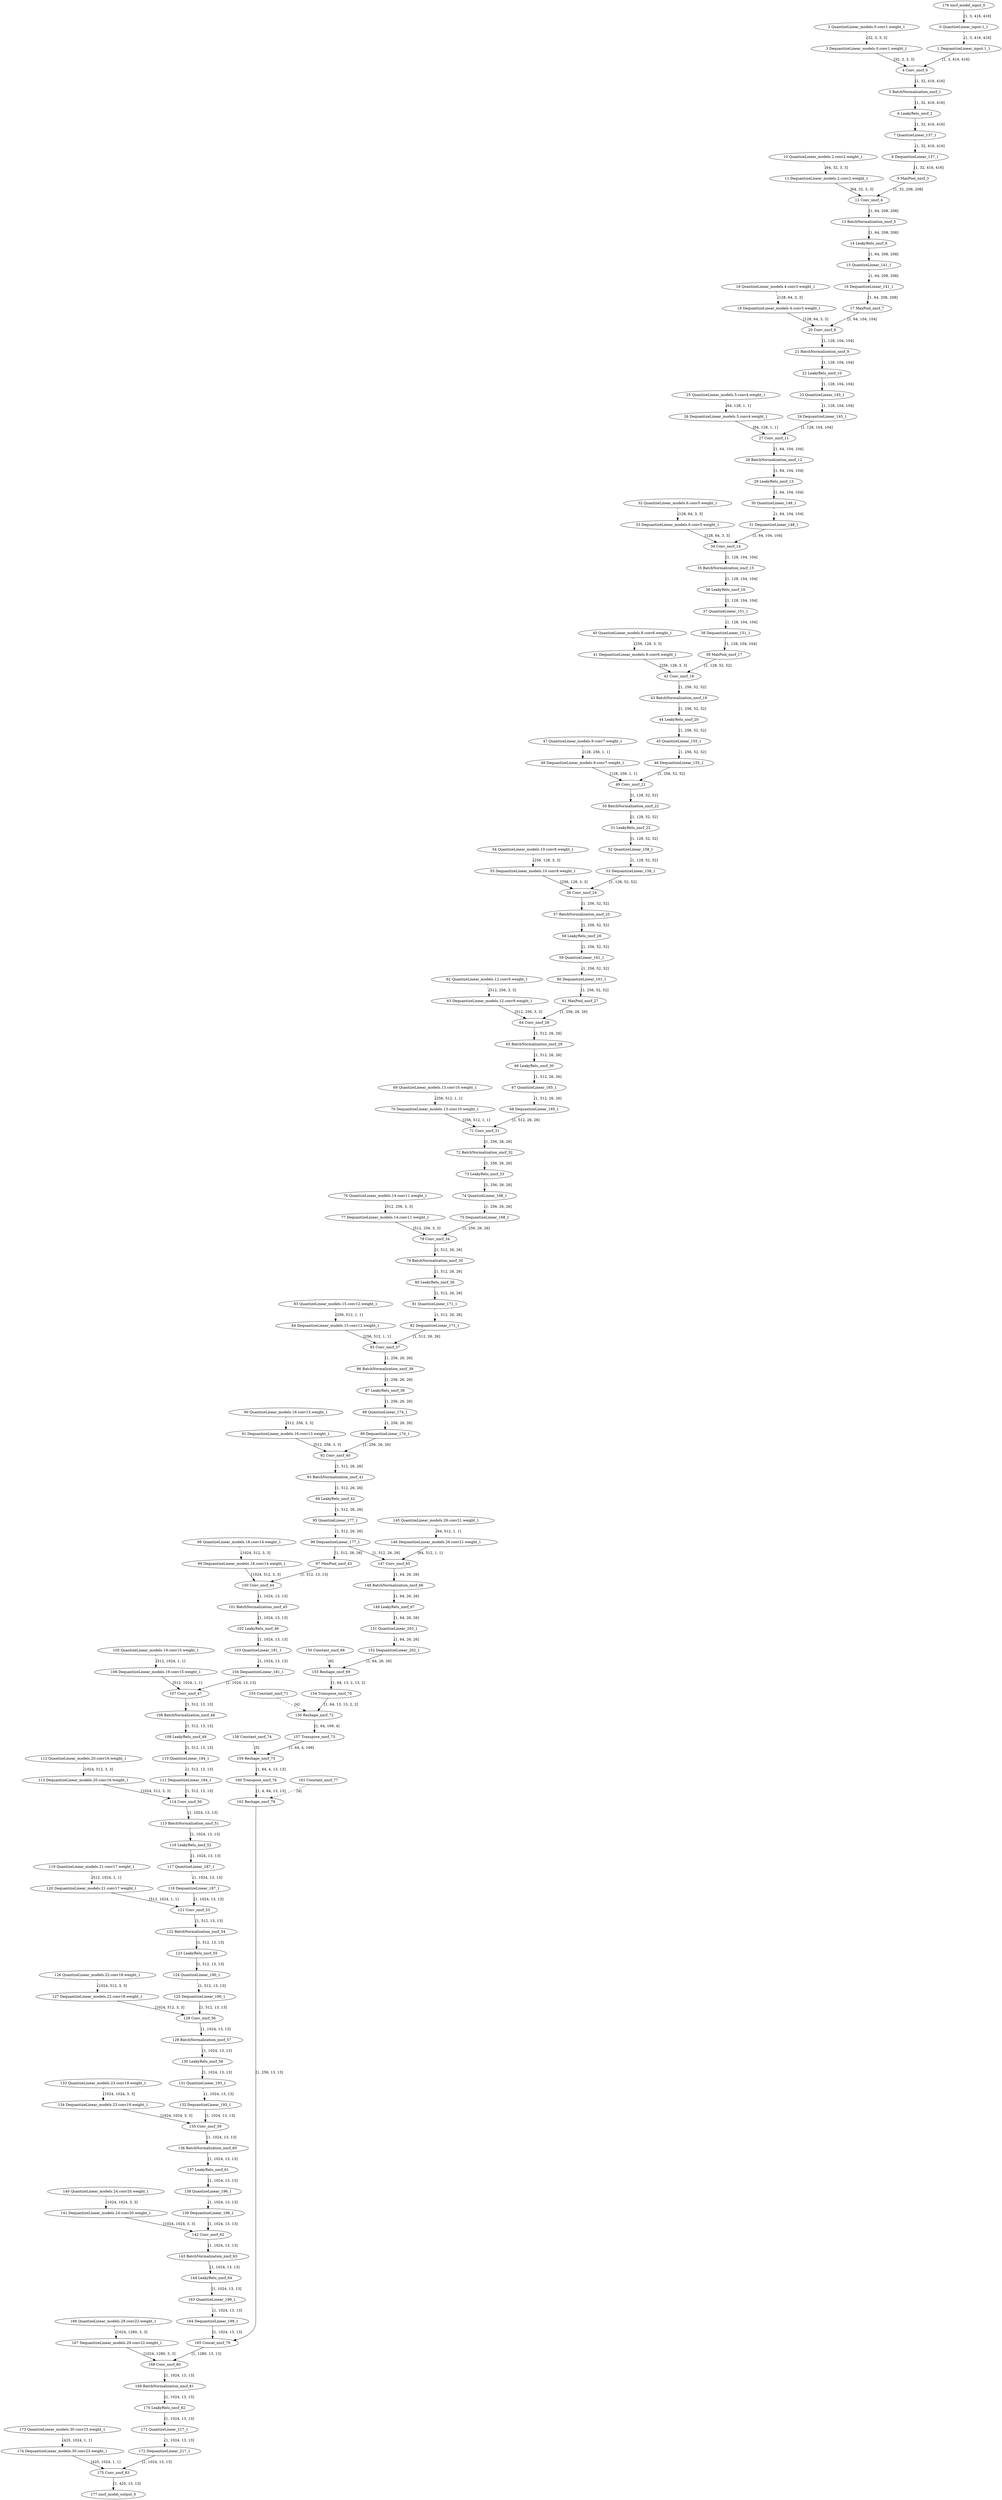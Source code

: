 strict digraph  {
"0 QuantizeLinear_input.1_1" [id=0, type=QuantizeLinear];
"1 DequantizeLinear_input.1_1" [id=1, type=DequantizeLinear];
"2 QuantizeLinear_models.0.conv1.weight_1" [id=2, type=QuantizeLinear];
"3 DequantizeLinear_models.0.conv1.weight_1" [id=3, type=DequantizeLinear];
"4 Conv_nncf_0" [id=4, type=Conv];
"5 BatchNormalization_nncf_1" [id=5, type=BatchNormalization];
"6 LeakyRelu_nncf_2" [id=6, type=LeakyRelu];
"7 QuantizeLinear_137_1" [id=7, type=QuantizeLinear];
"8 DequantizeLinear_137_1" [id=8, type=DequantizeLinear];
"9 MaxPool_nncf_3" [id=9, type=MaxPool];
"10 QuantizeLinear_models.2.conv2.weight_1" [id=10, type=QuantizeLinear];
"11 DequantizeLinear_models.2.conv2.weight_1" [id=11, type=DequantizeLinear];
"12 Conv_nncf_4" [id=12, type=Conv];
"13 BatchNormalization_nncf_5" [id=13, type=BatchNormalization];
"14 LeakyRelu_nncf_6" [id=14, type=LeakyRelu];
"15 QuantizeLinear_141_1" [id=15, type=QuantizeLinear];
"16 DequantizeLinear_141_1" [id=16, type=DequantizeLinear];
"17 MaxPool_nncf_7" [id=17, type=MaxPool];
"18 QuantizeLinear_models.4.conv3.weight_1" [id=18, type=QuantizeLinear];
"19 DequantizeLinear_models.4.conv3.weight_1" [id=19, type=DequantizeLinear];
"20 Conv_nncf_8" [id=20, type=Conv];
"21 BatchNormalization_nncf_9" [id=21, type=BatchNormalization];
"22 LeakyRelu_nncf_10" [id=22, type=LeakyRelu];
"23 QuantizeLinear_145_1" [id=23, type=QuantizeLinear];
"24 DequantizeLinear_145_1" [id=24, type=DequantizeLinear];
"25 QuantizeLinear_models.5.conv4.weight_1" [id=25, type=QuantizeLinear];
"26 DequantizeLinear_models.5.conv4.weight_1" [id=26, type=DequantizeLinear];
"27 Conv_nncf_11" [id=27, type=Conv];
"28 BatchNormalization_nncf_12" [id=28, type=BatchNormalization];
"29 LeakyRelu_nncf_13" [id=29, type=LeakyRelu];
"30 QuantizeLinear_148_1" [id=30, type=QuantizeLinear];
"31 DequantizeLinear_148_1" [id=31, type=DequantizeLinear];
"32 QuantizeLinear_models.6.conv5.weight_1" [id=32, type=QuantizeLinear];
"33 DequantizeLinear_models.6.conv5.weight_1" [id=33, type=DequantizeLinear];
"34 Conv_nncf_14" [id=34, type=Conv];
"35 BatchNormalization_nncf_15" [id=35, type=BatchNormalization];
"36 LeakyRelu_nncf_16" [id=36, type=LeakyRelu];
"37 QuantizeLinear_151_1" [id=37, type=QuantizeLinear];
"38 DequantizeLinear_151_1" [id=38, type=DequantizeLinear];
"39 MaxPool_nncf_17" [id=39, type=MaxPool];
"40 QuantizeLinear_models.8.conv6.weight_1" [id=40, type=QuantizeLinear];
"41 DequantizeLinear_models.8.conv6.weight_1" [id=41, type=DequantizeLinear];
"42 Conv_nncf_18" [id=42, type=Conv];
"43 BatchNormalization_nncf_19" [id=43, type=BatchNormalization];
"44 LeakyRelu_nncf_20" [id=44, type=LeakyRelu];
"45 QuantizeLinear_155_1" [id=45, type=QuantizeLinear];
"46 DequantizeLinear_155_1" [id=46, type=DequantizeLinear];
"47 QuantizeLinear_models.9.conv7.weight_1" [id=47, type=QuantizeLinear];
"48 DequantizeLinear_models.9.conv7.weight_1" [id=48, type=DequantizeLinear];
"49 Conv_nncf_21" [id=49, type=Conv];
"50 BatchNormalization_nncf_22" [id=50, type=BatchNormalization];
"51 LeakyRelu_nncf_23" [id=51, type=LeakyRelu];
"52 QuantizeLinear_158_1" [id=52, type=QuantizeLinear];
"53 DequantizeLinear_158_1" [id=53, type=DequantizeLinear];
"54 QuantizeLinear_models.10.conv8.weight_1" [id=54, type=QuantizeLinear];
"55 DequantizeLinear_models.10.conv8.weight_1" [id=55, type=DequantizeLinear];
"56 Conv_nncf_24" [id=56, type=Conv];
"57 BatchNormalization_nncf_25" [id=57, type=BatchNormalization];
"58 LeakyRelu_nncf_26" [id=58, type=LeakyRelu];
"59 QuantizeLinear_161_1" [id=59, type=QuantizeLinear];
"60 DequantizeLinear_161_1" [id=60, type=DequantizeLinear];
"61 MaxPool_nncf_27" [id=61, type=MaxPool];
"62 QuantizeLinear_models.12.conv9.weight_1" [id=62, type=QuantizeLinear];
"63 DequantizeLinear_models.12.conv9.weight_1" [id=63, type=DequantizeLinear];
"64 Conv_nncf_28" [id=64, type=Conv];
"65 BatchNormalization_nncf_29" [id=65, type=BatchNormalization];
"66 LeakyRelu_nncf_30" [id=66, type=LeakyRelu];
"67 QuantizeLinear_165_1" [id=67, type=QuantizeLinear];
"68 DequantizeLinear_165_1" [id=68, type=DequantizeLinear];
"69 QuantizeLinear_models.13.conv10.weight_1" [id=69, type=QuantizeLinear];
"70 DequantizeLinear_models.13.conv10.weight_1" [id=70, type=DequantizeLinear];
"71 Conv_nncf_31" [id=71, type=Conv];
"72 BatchNormalization_nncf_32" [id=72, type=BatchNormalization];
"73 LeakyRelu_nncf_33" [id=73, type=LeakyRelu];
"74 QuantizeLinear_168_1" [id=74, type=QuantizeLinear];
"75 DequantizeLinear_168_1" [id=75, type=DequantizeLinear];
"76 QuantizeLinear_models.14.conv11.weight_1" [id=76, type=QuantizeLinear];
"77 DequantizeLinear_models.14.conv11.weight_1" [id=77, type=DequantizeLinear];
"78 Conv_nncf_34" [id=78, type=Conv];
"79 BatchNormalization_nncf_35" [id=79, type=BatchNormalization];
"80 LeakyRelu_nncf_36" [id=80, type=LeakyRelu];
"81 QuantizeLinear_171_1" [id=81, type=QuantizeLinear];
"82 DequantizeLinear_171_1" [id=82, type=DequantizeLinear];
"83 QuantizeLinear_models.15.conv12.weight_1" [id=83, type=QuantizeLinear];
"84 DequantizeLinear_models.15.conv12.weight_1" [id=84, type=DequantizeLinear];
"85 Conv_nncf_37" [id=85, type=Conv];
"86 BatchNormalization_nncf_38" [id=86, type=BatchNormalization];
"87 LeakyRelu_nncf_39" [id=87, type=LeakyRelu];
"88 QuantizeLinear_174_1" [id=88, type=QuantizeLinear];
"89 DequantizeLinear_174_1" [id=89, type=DequantizeLinear];
"90 QuantizeLinear_models.16.conv13.weight_1" [id=90, type=QuantizeLinear];
"91 DequantizeLinear_models.16.conv13.weight_1" [id=91, type=DequantizeLinear];
"92 Conv_nncf_40" [id=92, type=Conv];
"93 BatchNormalization_nncf_41" [id=93, type=BatchNormalization];
"94 LeakyRelu_nncf_42" [id=94, type=LeakyRelu];
"95 QuantizeLinear_177_1" [id=95, type=QuantizeLinear];
"96 DequantizeLinear_177_1" [id=96, type=DequantizeLinear];
"97 MaxPool_nncf_43" [id=97, type=MaxPool];
"98 QuantizeLinear_models.18.conv14.weight_1" [id=98, type=QuantizeLinear];
"99 DequantizeLinear_models.18.conv14.weight_1" [id=99, type=DequantizeLinear];
"100 Conv_nncf_44" [id=100, type=Conv];
"101 BatchNormalization_nncf_45" [id=101, type=BatchNormalization];
"102 LeakyRelu_nncf_46" [id=102, type=LeakyRelu];
"103 QuantizeLinear_181_1" [id=103, type=QuantizeLinear];
"104 DequantizeLinear_181_1" [id=104, type=DequantizeLinear];
"105 QuantizeLinear_models.19.conv15.weight_1" [id=105, type=QuantizeLinear];
"106 DequantizeLinear_models.19.conv15.weight_1" [id=106, type=DequantizeLinear];
"107 Conv_nncf_47" [id=107, type=Conv];
"108 BatchNormalization_nncf_48" [id=108, type=BatchNormalization];
"109 LeakyRelu_nncf_49" [id=109, type=LeakyRelu];
"110 QuantizeLinear_184_1" [id=110, type=QuantizeLinear];
"111 DequantizeLinear_184_1" [id=111, type=DequantizeLinear];
"112 QuantizeLinear_models.20.conv16.weight_1" [id=112, type=QuantizeLinear];
"113 DequantizeLinear_models.20.conv16.weight_1" [id=113, type=DequantizeLinear];
"114 Conv_nncf_50" [id=114, type=Conv];
"115 BatchNormalization_nncf_51" [id=115, type=BatchNormalization];
"116 LeakyRelu_nncf_52" [id=116, type=LeakyRelu];
"117 QuantizeLinear_187_1" [id=117, type=QuantizeLinear];
"118 DequantizeLinear_187_1" [id=118, type=DequantizeLinear];
"119 QuantizeLinear_models.21.conv17.weight_1" [id=119, type=QuantizeLinear];
"120 DequantizeLinear_models.21.conv17.weight_1" [id=120, type=DequantizeLinear];
"121 Conv_nncf_53" [id=121, type=Conv];
"122 BatchNormalization_nncf_54" [id=122, type=BatchNormalization];
"123 LeakyRelu_nncf_55" [id=123, type=LeakyRelu];
"124 QuantizeLinear_190_1" [id=124, type=QuantizeLinear];
"125 DequantizeLinear_190_1" [id=125, type=DequantizeLinear];
"126 QuantizeLinear_models.22.conv18.weight_1" [id=126, type=QuantizeLinear];
"127 DequantizeLinear_models.22.conv18.weight_1" [id=127, type=DequantizeLinear];
"128 Conv_nncf_56" [id=128, type=Conv];
"129 BatchNormalization_nncf_57" [id=129, type=BatchNormalization];
"130 LeakyRelu_nncf_58" [id=130, type=LeakyRelu];
"131 QuantizeLinear_193_1" [id=131, type=QuantizeLinear];
"132 DequantizeLinear_193_1" [id=132, type=DequantizeLinear];
"133 QuantizeLinear_models.23.conv19.weight_1" [id=133, type=QuantizeLinear];
"134 DequantizeLinear_models.23.conv19.weight_1" [id=134, type=DequantizeLinear];
"135 Conv_nncf_59" [id=135, type=Conv];
"136 BatchNormalization_nncf_60" [id=136, type=BatchNormalization];
"137 LeakyRelu_nncf_61" [id=137, type=LeakyRelu];
"138 QuantizeLinear_196_1" [id=138, type=QuantizeLinear];
"139 DequantizeLinear_196_1" [id=139, type=DequantizeLinear];
"140 QuantizeLinear_models.24.conv20.weight_1" [id=140, type=QuantizeLinear];
"141 DequantizeLinear_models.24.conv20.weight_1" [id=141, type=DequantizeLinear];
"142 Conv_nncf_62" [id=142, type=Conv];
"143 BatchNormalization_nncf_63" [id=143, type=BatchNormalization];
"144 LeakyRelu_nncf_64" [id=144, type=LeakyRelu];
"145 QuantizeLinear_models.26.conv21.weight_1" [id=145, type=QuantizeLinear];
"146 DequantizeLinear_models.26.conv21.weight_1" [id=146, type=DequantizeLinear];
"147 Conv_nncf_65" [id=147, type=Conv];
"148 BatchNormalization_nncf_66" [id=148, type=BatchNormalization];
"149 LeakyRelu_nncf_67" [id=149, type=LeakyRelu];
"150 Constant_nncf_68" [id=150, type=Constant];
"151 QuantizeLinear_202_1" [id=151, type=QuantizeLinear];
"152 DequantizeLinear_202_1" [id=152, type=DequantizeLinear];
"153 Reshape_nncf_69" [id=153, type=Reshape];
"154 Transpose_nncf_70" [id=154, type=Transpose];
"155 Constant_nncf_71" [id=155, type=Constant];
"156 Reshape_nncf_72" [id=156, type=Reshape];
"157 Transpose_nncf_73" [id=157, type=Transpose];
"158 Constant_nncf_74" [id=158, type=Constant];
"159 Reshape_nncf_75" [id=159, type=Reshape];
"160 Transpose_nncf_76" [id=160, type=Transpose];
"161 Constant_nncf_77" [id=161, type=Constant];
"162 Reshape_nncf_78" [id=162, type=Reshape];
"163 QuantizeLinear_199_1" [id=163, type=QuantizeLinear];
"164 DequantizeLinear_199_1" [id=164, type=DequantizeLinear];
"165 Concat_nncf_79" [id=165, type=Concat];
"166 QuantizeLinear_models.29.conv22.weight_1" [id=166, type=QuantizeLinear];
"167 DequantizeLinear_models.29.conv22.weight_1" [id=167, type=DequantizeLinear];
"168 Conv_nncf_80" [id=168, type=Conv];
"169 BatchNormalization_nncf_81" [id=169, type=BatchNormalization];
"170 LeakyRelu_nncf_82" [id=170, type=LeakyRelu];
"171 QuantizeLinear_217_1" [id=171, type=QuantizeLinear];
"172 DequantizeLinear_217_1" [id=172, type=DequantizeLinear];
"173 QuantizeLinear_models.30.conv23.weight_1" [id=173, type=QuantizeLinear];
"174 DequantizeLinear_models.30.conv23.weight_1" [id=174, type=DequantizeLinear];
"175 Conv_nncf_83" [id=175, type=Conv];
"176 nncf_model_input_0" [id=176, type=nncf_model_input];
"177 nncf_model_output_0" [id=177, type=nncf_model_output];
"0 QuantizeLinear_input.1_1" -> "1 DequantizeLinear_input.1_1"  [label="[1, 3, 416, 416]", style=dashed];
"1 DequantizeLinear_input.1_1" -> "4 Conv_nncf_0"  [label="[1, 3, 416, 416]", style=solid];
"2 QuantizeLinear_models.0.conv1.weight_1" -> "3 DequantizeLinear_models.0.conv1.weight_1"  [label="[32, 3, 3, 3]", style=dashed];
"3 DequantizeLinear_models.0.conv1.weight_1" -> "4 Conv_nncf_0"  [label="[32, 3, 3, 3]", style=solid];
"4 Conv_nncf_0" -> "5 BatchNormalization_nncf_1"  [label="[1, 32, 416, 416]", style=solid];
"5 BatchNormalization_nncf_1" -> "6 LeakyRelu_nncf_2"  [label="[1, 32, 416, 416]", style=solid];
"6 LeakyRelu_nncf_2" -> "7 QuantizeLinear_137_1"  [label="[1, 32, 416, 416]", style=solid];
"7 QuantizeLinear_137_1" -> "8 DequantizeLinear_137_1"  [label="[1, 32, 416, 416]", style=dashed];
"8 DequantizeLinear_137_1" -> "9 MaxPool_nncf_3"  [label="[1, 32, 416, 416]", style=solid];
"9 MaxPool_nncf_3" -> "12 Conv_nncf_4"  [label="[1, 32, 208, 208]", style=solid];
"10 QuantizeLinear_models.2.conv2.weight_1" -> "11 DequantizeLinear_models.2.conv2.weight_1"  [label="[64, 32, 3, 3]", style=dashed];
"11 DequantizeLinear_models.2.conv2.weight_1" -> "12 Conv_nncf_4"  [label="[64, 32, 3, 3]", style=solid];
"12 Conv_nncf_4" -> "13 BatchNormalization_nncf_5"  [label="[1, 64, 208, 208]", style=solid];
"13 BatchNormalization_nncf_5" -> "14 LeakyRelu_nncf_6"  [label="[1, 64, 208, 208]", style=solid];
"14 LeakyRelu_nncf_6" -> "15 QuantizeLinear_141_1"  [label="[1, 64, 208, 208]", style=solid];
"15 QuantizeLinear_141_1" -> "16 DequantizeLinear_141_1"  [label="[1, 64, 208, 208]", style=dashed];
"16 DequantizeLinear_141_1" -> "17 MaxPool_nncf_7"  [label="[1, 64, 208, 208]", style=solid];
"17 MaxPool_nncf_7" -> "20 Conv_nncf_8"  [label="[1, 64, 104, 104]", style=solid];
"18 QuantizeLinear_models.4.conv3.weight_1" -> "19 DequantizeLinear_models.4.conv3.weight_1"  [label="[128, 64, 3, 3]", style=dashed];
"19 DequantizeLinear_models.4.conv3.weight_1" -> "20 Conv_nncf_8"  [label="[128, 64, 3, 3]", style=solid];
"20 Conv_nncf_8" -> "21 BatchNormalization_nncf_9"  [label="[1, 128, 104, 104]", style=solid];
"21 BatchNormalization_nncf_9" -> "22 LeakyRelu_nncf_10"  [label="[1, 128, 104, 104]", style=solid];
"22 LeakyRelu_nncf_10" -> "23 QuantizeLinear_145_1"  [label="[1, 128, 104, 104]", style=solid];
"23 QuantizeLinear_145_1" -> "24 DequantizeLinear_145_1"  [label="[1, 128, 104, 104]", style=dashed];
"24 DequantizeLinear_145_1" -> "27 Conv_nncf_11"  [label="[1, 128, 104, 104]", style=solid];
"25 QuantizeLinear_models.5.conv4.weight_1" -> "26 DequantizeLinear_models.5.conv4.weight_1"  [label="[64, 128, 1, 1]", style=dashed];
"26 DequantizeLinear_models.5.conv4.weight_1" -> "27 Conv_nncf_11"  [label="[64, 128, 1, 1]", style=solid];
"27 Conv_nncf_11" -> "28 BatchNormalization_nncf_12"  [label="[1, 64, 104, 104]", style=solid];
"28 BatchNormalization_nncf_12" -> "29 LeakyRelu_nncf_13"  [label="[1, 64, 104, 104]", style=solid];
"29 LeakyRelu_nncf_13" -> "30 QuantizeLinear_148_1"  [label="[1, 64, 104, 104]", style=solid];
"30 QuantizeLinear_148_1" -> "31 DequantizeLinear_148_1"  [label="[1, 64, 104, 104]", style=dashed];
"31 DequantizeLinear_148_1" -> "34 Conv_nncf_14"  [label="[1, 64, 104, 104]", style=solid];
"32 QuantizeLinear_models.6.conv5.weight_1" -> "33 DequantizeLinear_models.6.conv5.weight_1"  [label="[128, 64, 3, 3]", style=dashed];
"33 DequantizeLinear_models.6.conv5.weight_1" -> "34 Conv_nncf_14"  [label="[128, 64, 3, 3]", style=solid];
"34 Conv_nncf_14" -> "35 BatchNormalization_nncf_15"  [label="[1, 128, 104, 104]", style=solid];
"35 BatchNormalization_nncf_15" -> "36 LeakyRelu_nncf_16"  [label="[1, 128, 104, 104]", style=solid];
"36 LeakyRelu_nncf_16" -> "37 QuantizeLinear_151_1"  [label="[1, 128, 104, 104]", style=solid];
"37 QuantizeLinear_151_1" -> "38 DequantizeLinear_151_1"  [label="[1, 128, 104, 104]", style=dashed];
"38 DequantizeLinear_151_1" -> "39 MaxPool_nncf_17"  [label="[1, 128, 104, 104]", style=solid];
"39 MaxPool_nncf_17" -> "42 Conv_nncf_18"  [label="[1, 128, 52, 52]", style=solid];
"40 QuantizeLinear_models.8.conv6.weight_1" -> "41 DequantizeLinear_models.8.conv6.weight_1"  [label="[256, 128, 3, 3]", style=dashed];
"41 DequantizeLinear_models.8.conv6.weight_1" -> "42 Conv_nncf_18"  [label="[256, 128, 3, 3]", style=solid];
"42 Conv_nncf_18" -> "43 BatchNormalization_nncf_19"  [label="[1, 256, 52, 52]", style=solid];
"43 BatchNormalization_nncf_19" -> "44 LeakyRelu_nncf_20"  [label="[1, 256, 52, 52]", style=solid];
"44 LeakyRelu_nncf_20" -> "45 QuantizeLinear_155_1"  [label="[1, 256, 52, 52]", style=solid];
"45 QuantizeLinear_155_1" -> "46 DequantizeLinear_155_1"  [label="[1, 256, 52, 52]", style=dashed];
"46 DequantizeLinear_155_1" -> "49 Conv_nncf_21"  [label="[1, 256, 52, 52]", style=solid];
"47 QuantizeLinear_models.9.conv7.weight_1" -> "48 DequantizeLinear_models.9.conv7.weight_1"  [label="[128, 256, 1, 1]", style=dashed];
"48 DequantizeLinear_models.9.conv7.weight_1" -> "49 Conv_nncf_21"  [label="[128, 256, 1, 1]", style=solid];
"49 Conv_nncf_21" -> "50 BatchNormalization_nncf_22"  [label="[1, 128, 52, 52]", style=solid];
"50 BatchNormalization_nncf_22" -> "51 LeakyRelu_nncf_23"  [label="[1, 128, 52, 52]", style=solid];
"51 LeakyRelu_nncf_23" -> "52 QuantizeLinear_158_1"  [label="[1, 128, 52, 52]", style=solid];
"52 QuantizeLinear_158_1" -> "53 DequantizeLinear_158_1"  [label="[1, 128, 52, 52]", style=dashed];
"53 DequantizeLinear_158_1" -> "56 Conv_nncf_24"  [label="[1, 128, 52, 52]", style=solid];
"54 QuantizeLinear_models.10.conv8.weight_1" -> "55 DequantizeLinear_models.10.conv8.weight_1"  [label="[256, 128, 3, 3]", style=dashed];
"55 DequantizeLinear_models.10.conv8.weight_1" -> "56 Conv_nncf_24"  [label="[256, 128, 3, 3]", style=solid];
"56 Conv_nncf_24" -> "57 BatchNormalization_nncf_25"  [label="[1, 256, 52, 52]", style=solid];
"57 BatchNormalization_nncf_25" -> "58 LeakyRelu_nncf_26"  [label="[1, 256, 52, 52]", style=solid];
"58 LeakyRelu_nncf_26" -> "59 QuantizeLinear_161_1"  [label="[1, 256, 52, 52]", style=solid];
"59 QuantizeLinear_161_1" -> "60 DequantizeLinear_161_1"  [label="[1, 256, 52, 52]", style=dashed];
"60 DequantizeLinear_161_1" -> "61 MaxPool_nncf_27"  [label="[1, 256, 52, 52]", style=solid];
"61 MaxPool_nncf_27" -> "64 Conv_nncf_28"  [label="[1, 256, 26, 26]", style=solid];
"62 QuantizeLinear_models.12.conv9.weight_1" -> "63 DequantizeLinear_models.12.conv9.weight_1"  [label="[512, 256, 3, 3]", style=dashed];
"63 DequantizeLinear_models.12.conv9.weight_1" -> "64 Conv_nncf_28"  [label="[512, 256, 3, 3]", style=solid];
"64 Conv_nncf_28" -> "65 BatchNormalization_nncf_29"  [label="[1, 512, 26, 26]", style=solid];
"65 BatchNormalization_nncf_29" -> "66 LeakyRelu_nncf_30"  [label="[1, 512, 26, 26]", style=solid];
"66 LeakyRelu_nncf_30" -> "67 QuantizeLinear_165_1"  [label="[1, 512, 26, 26]", style=solid];
"67 QuantizeLinear_165_1" -> "68 DequantizeLinear_165_1"  [label="[1, 512, 26, 26]", style=dashed];
"68 DequantizeLinear_165_1" -> "71 Conv_nncf_31"  [label="[1, 512, 26, 26]", style=solid];
"69 QuantizeLinear_models.13.conv10.weight_1" -> "70 DequantizeLinear_models.13.conv10.weight_1"  [label="[256, 512, 1, 1]", style=dashed];
"70 DequantizeLinear_models.13.conv10.weight_1" -> "71 Conv_nncf_31"  [label="[256, 512, 1, 1]", style=solid];
"71 Conv_nncf_31" -> "72 BatchNormalization_nncf_32"  [label="[1, 256, 26, 26]", style=solid];
"72 BatchNormalization_nncf_32" -> "73 LeakyRelu_nncf_33"  [label="[1, 256, 26, 26]", style=solid];
"73 LeakyRelu_nncf_33" -> "74 QuantizeLinear_168_1"  [label="[1, 256, 26, 26]", style=solid];
"74 QuantizeLinear_168_1" -> "75 DequantizeLinear_168_1"  [label="[1, 256, 26, 26]", style=dashed];
"75 DequantizeLinear_168_1" -> "78 Conv_nncf_34"  [label="[1, 256, 26, 26]", style=solid];
"76 QuantizeLinear_models.14.conv11.weight_1" -> "77 DequantizeLinear_models.14.conv11.weight_1"  [label="[512, 256, 3, 3]", style=dashed];
"77 DequantizeLinear_models.14.conv11.weight_1" -> "78 Conv_nncf_34"  [label="[512, 256, 3, 3]", style=solid];
"78 Conv_nncf_34" -> "79 BatchNormalization_nncf_35"  [label="[1, 512, 26, 26]", style=solid];
"79 BatchNormalization_nncf_35" -> "80 LeakyRelu_nncf_36"  [label="[1, 512, 26, 26]", style=solid];
"80 LeakyRelu_nncf_36" -> "81 QuantizeLinear_171_1"  [label="[1, 512, 26, 26]", style=solid];
"81 QuantizeLinear_171_1" -> "82 DequantizeLinear_171_1"  [label="[1, 512, 26, 26]", style=dashed];
"82 DequantizeLinear_171_1" -> "85 Conv_nncf_37"  [label="[1, 512, 26, 26]", style=solid];
"83 QuantizeLinear_models.15.conv12.weight_1" -> "84 DequantizeLinear_models.15.conv12.weight_1"  [label="[256, 512, 1, 1]", style=dashed];
"84 DequantizeLinear_models.15.conv12.weight_1" -> "85 Conv_nncf_37"  [label="[256, 512, 1, 1]", style=solid];
"85 Conv_nncf_37" -> "86 BatchNormalization_nncf_38"  [label="[1, 256, 26, 26]", style=solid];
"86 BatchNormalization_nncf_38" -> "87 LeakyRelu_nncf_39"  [label="[1, 256, 26, 26]", style=solid];
"87 LeakyRelu_nncf_39" -> "88 QuantizeLinear_174_1"  [label="[1, 256, 26, 26]", style=solid];
"88 QuantizeLinear_174_1" -> "89 DequantizeLinear_174_1"  [label="[1, 256, 26, 26]", style=dashed];
"89 DequantizeLinear_174_1" -> "92 Conv_nncf_40"  [label="[1, 256, 26, 26]", style=solid];
"90 QuantizeLinear_models.16.conv13.weight_1" -> "91 DequantizeLinear_models.16.conv13.weight_1"  [label="[512, 256, 3, 3]", style=dashed];
"91 DequantizeLinear_models.16.conv13.weight_1" -> "92 Conv_nncf_40"  [label="[512, 256, 3, 3]", style=solid];
"92 Conv_nncf_40" -> "93 BatchNormalization_nncf_41"  [label="[1, 512, 26, 26]", style=solid];
"93 BatchNormalization_nncf_41" -> "94 LeakyRelu_nncf_42"  [label="[1, 512, 26, 26]", style=solid];
"94 LeakyRelu_nncf_42" -> "95 QuantizeLinear_177_1"  [label="[1, 512, 26, 26]", style=solid];
"95 QuantizeLinear_177_1" -> "96 DequantizeLinear_177_1"  [label="[1, 512, 26, 26]", style=dashed];
"96 DequantizeLinear_177_1" -> "97 MaxPool_nncf_43"  [label="[1, 512, 26, 26]", style=solid];
"96 DequantizeLinear_177_1" -> "147 Conv_nncf_65"  [label="[1, 512, 26, 26]", style=solid];
"97 MaxPool_nncf_43" -> "100 Conv_nncf_44"  [label="[1, 512, 13, 13]", style=solid];
"98 QuantizeLinear_models.18.conv14.weight_1" -> "99 DequantizeLinear_models.18.conv14.weight_1"  [label="[1024, 512, 3, 3]", style=dashed];
"99 DequantizeLinear_models.18.conv14.weight_1" -> "100 Conv_nncf_44"  [label="[1024, 512, 3, 3]", style=solid];
"100 Conv_nncf_44" -> "101 BatchNormalization_nncf_45"  [label="[1, 1024, 13, 13]", style=solid];
"101 BatchNormalization_nncf_45" -> "102 LeakyRelu_nncf_46"  [label="[1, 1024, 13, 13]", style=solid];
"102 LeakyRelu_nncf_46" -> "103 QuantizeLinear_181_1"  [label="[1, 1024, 13, 13]", style=solid];
"103 QuantizeLinear_181_1" -> "104 DequantizeLinear_181_1"  [label="[1, 1024, 13, 13]", style=dashed];
"104 DequantizeLinear_181_1" -> "107 Conv_nncf_47"  [label="[1, 1024, 13, 13]", style=solid];
"105 QuantizeLinear_models.19.conv15.weight_1" -> "106 DequantizeLinear_models.19.conv15.weight_1"  [label="[512, 1024, 1, 1]", style=dashed];
"106 DequantizeLinear_models.19.conv15.weight_1" -> "107 Conv_nncf_47"  [label="[512, 1024, 1, 1]", style=solid];
"107 Conv_nncf_47" -> "108 BatchNormalization_nncf_48"  [label="[1, 512, 13, 13]", style=solid];
"108 BatchNormalization_nncf_48" -> "109 LeakyRelu_nncf_49"  [label="[1, 512, 13, 13]", style=solid];
"109 LeakyRelu_nncf_49" -> "110 QuantizeLinear_184_1"  [label="[1, 512, 13, 13]", style=solid];
"110 QuantizeLinear_184_1" -> "111 DequantizeLinear_184_1"  [label="[1, 512, 13, 13]", style=dashed];
"111 DequantizeLinear_184_1" -> "114 Conv_nncf_50"  [label="[1, 512, 13, 13]", style=solid];
"112 QuantizeLinear_models.20.conv16.weight_1" -> "113 DequantizeLinear_models.20.conv16.weight_1"  [label="[1024, 512, 3, 3]", style=dashed];
"113 DequantizeLinear_models.20.conv16.weight_1" -> "114 Conv_nncf_50"  [label="[1024, 512, 3, 3]", style=solid];
"114 Conv_nncf_50" -> "115 BatchNormalization_nncf_51"  [label="[1, 1024, 13, 13]", style=solid];
"115 BatchNormalization_nncf_51" -> "116 LeakyRelu_nncf_52"  [label="[1, 1024, 13, 13]", style=solid];
"116 LeakyRelu_nncf_52" -> "117 QuantizeLinear_187_1"  [label="[1, 1024, 13, 13]", style=solid];
"117 QuantizeLinear_187_1" -> "118 DequantizeLinear_187_1"  [label="[1, 1024, 13, 13]", style=dashed];
"118 DequantizeLinear_187_1" -> "121 Conv_nncf_53"  [label="[1, 1024, 13, 13]", style=solid];
"119 QuantizeLinear_models.21.conv17.weight_1" -> "120 DequantizeLinear_models.21.conv17.weight_1"  [label="[512, 1024, 1, 1]", style=dashed];
"120 DequantizeLinear_models.21.conv17.weight_1" -> "121 Conv_nncf_53"  [label="[512, 1024, 1, 1]", style=solid];
"121 Conv_nncf_53" -> "122 BatchNormalization_nncf_54"  [label="[1, 512, 13, 13]", style=solid];
"122 BatchNormalization_nncf_54" -> "123 LeakyRelu_nncf_55"  [label="[1, 512, 13, 13]", style=solid];
"123 LeakyRelu_nncf_55" -> "124 QuantizeLinear_190_1"  [label="[1, 512, 13, 13]", style=solid];
"124 QuantizeLinear_190_1" -> "125 DequantizeLinear_190_1"  [label="[1, 512, 13, 13]", style=dashed];
"125 DequantizeLinear_190_1" -> "128 Conv_nncf_56"  [label="[1, 512, 13, 13]", style=solid];
"126 QuantizeLinear_models.22.conv18.weight_1" -> "127 DequantizeLinear_models.22.conv18.weight_1"  [label="[1024, 512, 3, 3]", style=dashed];
"127 DequantizeLinear_models.22.conv18.weight_1" -> "128 Conv_nncf_56"  [label="[1024, 512, 3, 3]", style=solid];
"128 Conv_nncf_56" -> "129 BatchNormalization_nncf_57"  [label="[1, 1024, 13, 13]", style=solid];
"129 BatchNormalization_nncf_57" -> "130 LeakyRelu_nncf_58"  [label="[1, 1024, 13, 13]", style=solid];
"130 LeakyRelu_nncf_58" -> "131 QuantizeLinear_193_1"  [label="[1, 1024, 13, 13]", style=solid];
"131 QuantizeLinear_193_1" -> "132 DequantizeLinear_193_1"  [label="[1, 1024, 13, 13]", style=dashed];
"132 DequantizeLinear_193_1" -> "135 Conv_nncf_59"  [label="[1, 1024, 13, 13]", style=solid];
"133 QuantizeLinear_models.23.conv19.weight_1" -> "134 DequantizeLinear_models.23.conv19.weight_1"  [label="[1024, 1024, 3, 3]", style=dashed];
"134 DequantizeLinear_models.23.conv19.weight_1" -> "135 Conv_nncf_59"  [label="[1024, 1024, 3, 3]", style=solid];
"135 Conv_nncf_59" -> "136 BatchNormalization_nncf_60"  [label="[1, 1024, 13, 13]", style=solid];
"136 BatchNormalization_nncf_60" -> "137 LeakyRelu_nncf_61"  [label="[1, 1024, 13, 13]", style=solid];
"137 LeakyRelu_nncf_61" -> "138 QuantizeLinear_196_1"  [label="[1, 1024, 13, 13]", style=solid];
"138 QuantizeLinear_196_1" -> "139 DequantizeLinear_196_1"  [label="[1, 1024, 13, 13]", style=dashed];
"139 DequantizeLinear_196_1" -> "142 Conv_nncf_62"  [label="[1, 1024, 13, 13]", style=solid];
"140 QuantizeLinear_models.24.conv20.weight_1" -> "141 DequantizeLinear_models.24.conv20.weight_1"  [label="[1024, 1024, 3, 3]", style=dashed];
"141 DequantizeLinear_models.24.conv20.weight_1" -> "142 Conv_nncf_62"  [label="[1024, 1024, 3, 3]", style=solid];
"142 Conv_nncf_62" -> "143 BatchNormalization_nncf_63"  [label="[1, 1024, 13, 13]", style=solid];
"143 BatchNormalization_nncf_63" -> "144 LeakyRelu_nncf_64"  [label="[1, 1024, 13, 13]", style=solid];
"144 LeakyRelu_nncf_64" -> "163 QuantizeLinear_199_1"  [label="[1, 1024, 13, 13]", style=solid];
"145 QuantizeLinear_models.26.conv21.weight_1" -> "146 DequantizeLinear_models.26.conv21.weight_1"  [label="[64, 512, 1, 1]", style=dashed];
"146 DequantizeLinear_models.26.conv21.weight_1" -> "147 Conv_nncf_65"  [label="[64, 512, 1, 1]", style=solid];
"147 Conv_nncf_65" -> "148 BatchNormalization_nncf_66"  [label="[1, 64, 26, 26]", style=solid];
"148 BatchNormalization_nncf_66" -> "149 LeakyRelu_nncf_67"  [label="[1, 64, 26, 26]", style=solid];
"149 LeakyRelu_nncf_67" -> "151 QuantizeLinear_202_1"  [label="[1, 64, 26, 26]", style=solid];
"150 Constant_nncf_68" -> "153 Reshape_nncf_69"  [label="[6]", style=dashed];
"151 QuantizeLinear_202_1" -> "152 DequantizeLinear_202_1"  [label="[1, 64, 26, 26]", style=dashed];
"152 DequantizeLinear_202_1" -> "153 Reshape_nncf_69"  [label="[1, 64, 26, 26]", style=solid];
"153 Reshape_nncf_69" -> "154 Transpose_nncf_70"  [label="[1, 64, 13, 2, 13, 2]", style=solid];
"154 Transpose_nncf_70" -> "156 Reshape_nncf_72"  [label="[1, 64, 13, 13, 2, 2]", style=solid];
"155 Constant_nncf_71" -> "156 Reshape_nncf_72"  [label="[4]", style=dashed];
"156 Reshape_nncf_72" -> "157 Transpose_nncf_73"  [label="[1, 64, 169, 4]", style=solid];
"157 Transpose_nncf_73" -> "159 Reshape_nncf_75"  [label="[1, 64, 4, 169]", style=solid];
"158 Constant_nncf_74" -> "159 Reshape_nncf_75"  [label="[5]", style=dashed];
"159 Reshape_nncf_75" -> "160 Transpose_nncf_76"  [label="[1, 64, 4, 13, 13]", style=solid];
"160 Transpose_nncf_76" -> "162 Reshape_nncf_78"  [label="[1, 4, 64, 13, 13]", style=solid];
"161 Constant_nncf_77" -> "162 Reshape_nncf_78"  [label="[4]", style=dashed];
"162 Reshape_nncf_78" -> "165 Concat_nncf_79"  [label="[1, 256, 13, 13]", style=solid];
"163 QuantizeLinear_199_1" -> "164 DequantizeLinear_199_1"  [label="[1, 1024, 13, 13]", style=dashed];
"164 DequantizeLinear_199_1" -> "165 Concat_nncf_79"  [label="[1, 1024, 13, 13]", style=solid];
"165 Concat_nncf_79" -> "168 Conv_nncf_80"  [label="[1, 1280, 13, 13]", style=solid];
"166 QuantizeLinear_models.29.conv22.weight_1" -> "167 DequantizeLinear_models.29.conv22.weight_1"  [label="[1024, 1280, 3, 3]", style=dashed];
"167 DequantizeLinear_models.29.conv22.weight_1" -> "168 Conv_nncf_80"  [label="[1024, 1280, 3, 3]", style=solid];
"168 Conv_nncf_80" -> "169 BatchNormalization_nncf_81"  [label="[1, 1024, 13, 13]", style=solid];
"169 BatchNormalization_nncf_81" -> "170 LeakyRelu_nncf_82"  [label="[1, 1024, 13, 13]", style=solid];
"170 LeakyRelu_nncf_82" -> "171 QuantizeLinear_217_1"  [label="[1, 1024, 13, 13]", style=solid];
"171 QuantizeLinear_217_1" -> "172 DequantizeLinear_217_1"  [label="[1, 1024, 13, 13]", style=dashed];
"172 DequantizeLinear_217_1" -> "175 Conv_nncf_83"  [label="[1, 1024, 13, 13]", style=solid];
"173 QuantizeLinear_models.30.conv23.weight_1" -> "174 DequantizeLinear_models.30.conv23.weight_1"  [label="[425, 1024, 1, 1]", style=dashed];
"174 DequantizeLinear_models.30.conv23.weight_1" -> "175 Conv_nncf_83"  [label="[425, 1024, 1, 1]", style=solid];
"175 Conv_nncf_83" -> "177 nncf_model_output_0"  [label="[1, 425, 13, 13]", style=solid];
"176 nncf_model_input_0" -> "0 QuantizeLinear_input.1_1"  [label="[1, 3, 416, 416]", style=solid];
}
